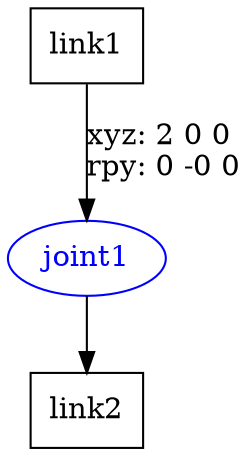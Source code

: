 digraph G {
node [shape=box];
"link1" [label="link1"];
"link2" [label="link2"];
node [shape=ellipse, color=blue, fontcolor=blue];
"link1" -> "joint1" [label="xyz: 2 0 0 \nrpy: 0 -0 0"]
"joint1" -> "link2"
}
